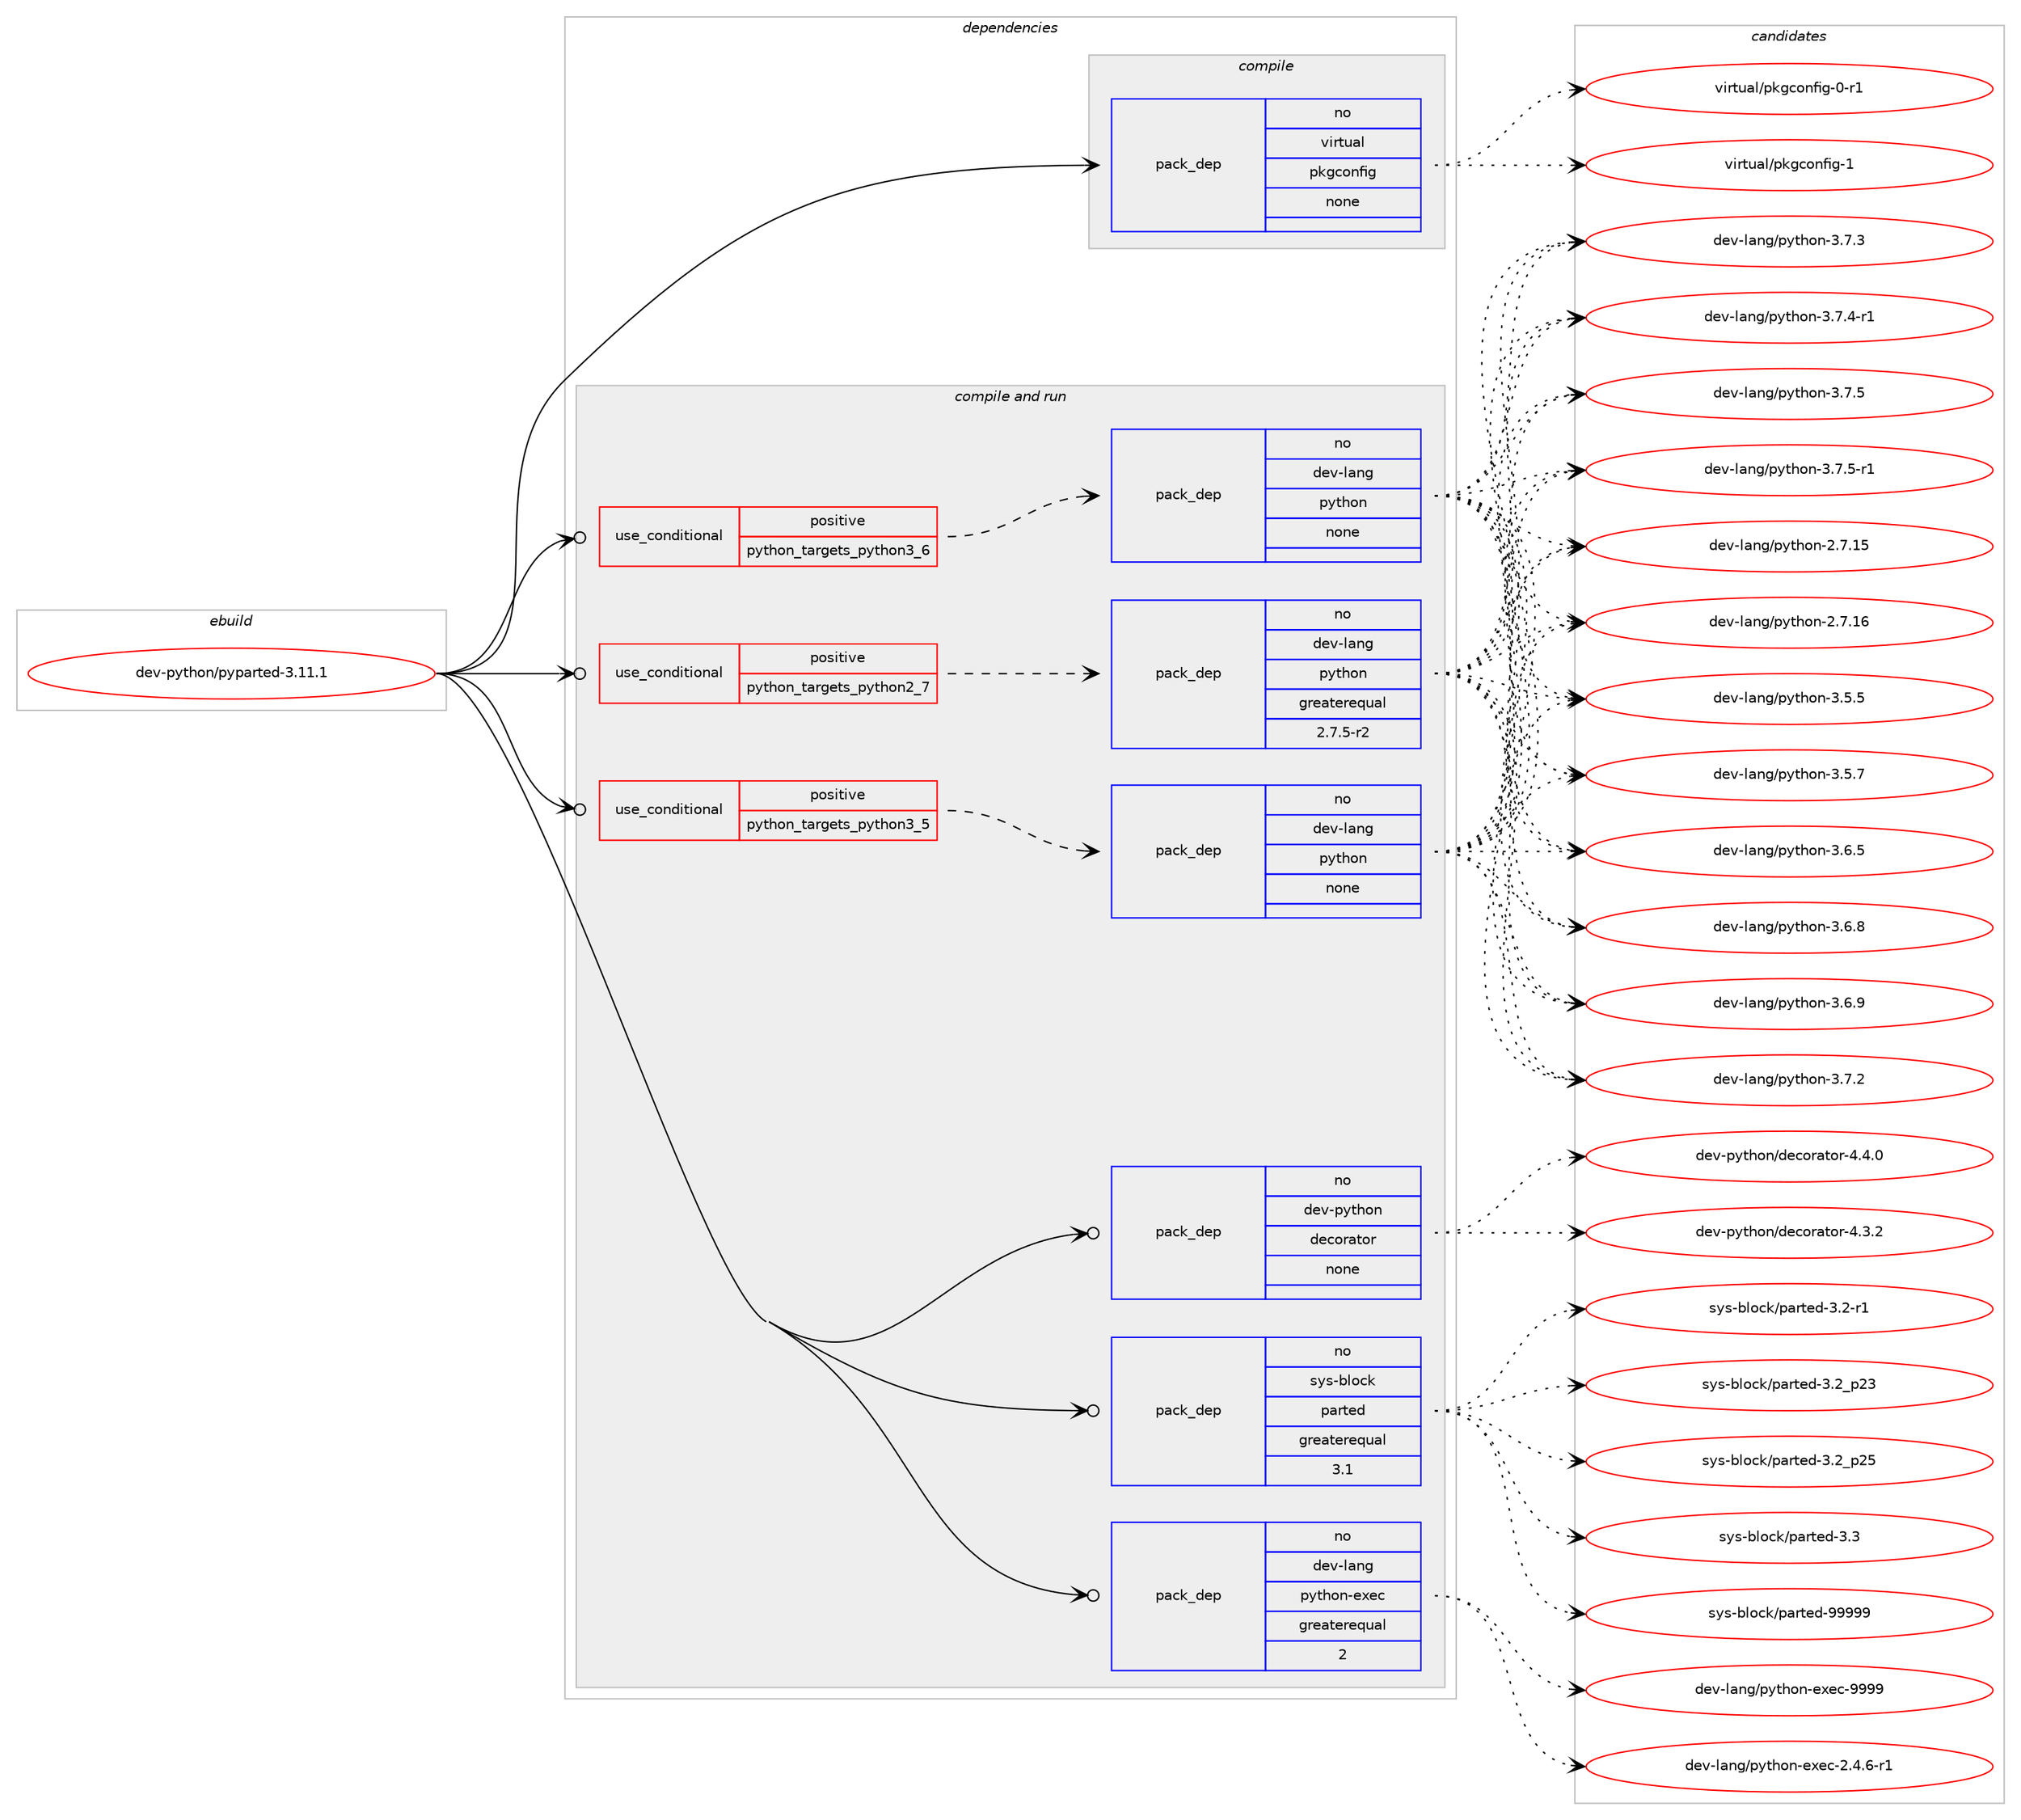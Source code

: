 digraph prolog {

# *************
# Graph options
# *************

newrank=true;
concentrate=true;
compound=true;
graph [rankdir=LR,fontname=Helvetica,fontsize=10,ranksep=1.5];#, ranksep=2.5, nodesep=0.2];
edge  [arrowhead=vee];
node  [fontname=Helvetica,fontsize=10];

# **********
# The ebuild
# **********

subgraph cluster_leftcol {
color=gray;
label=<<i>ebuild</i>>;
id [label="dev-python/pyparted-3.11.1", color=red, width=4, href="../dev-python/pyparted-3.11.1.svg"];
}

# ****************
# The dependencies
# ****************

subgraph cluster_midcol {
color=gray;
label=<<i>dependencies</i>>;
subgraph cluster_compile {
fillcolor="#eeeeee";
style=filled;
label=<<i>compile</i>>;
subgraph pack469292 {
dependency627606 [label=<<TABLE BORDER="0" CELLBORDER="1" CELLSPACING="0" CELLPADDING="4" WIDTH="220"><TR><TD ROWSPAN="6" CELLPADDING="30">pack_dep</TD></TR><TR><TD WIDTH="110">no</TD></TR><TR><TD>virtual</TD></TR><TR><TD>pkgconfig</TD></TR><TR><TD>none</TD></TR><TR><TD></TD></TR></TABLE>>, shape=none, color=blue];
}
id:e -> dependency627606:w [weight=20,style="solid",arrowhead="vee"];
}
subgraph cluster_compileandrun {
fillcolor="#eeeeee";
style=filled;
label=<<i>compile and run</i>>;
subgraph cond146465 {
dependency627607 [label=<<TABLE BORDER="0" CELLBORDER="1" CELLSPACING="0" CELLPADDING="4"><TR><TD ROWSPAN="3" CELLPADDING="10">use_conditional</TD></TR><TR><TD>positive</TD></TR><TR><TD>python_targets_python2_7</TD></TR></TABLE>>, shape=none, color=red];
subgraph pack469293 {
dependency627608 [label=<<TABLE BORDER="0" CELLBORDER="1" CELLSPACING="0" CELLPADDING="4" WIDTH="220"><TR><TD ROWSPAN="6" CELLPADDING="30">pack_dep</TD></TR><TR><TD WIDTH="110">no</TD></TR><TR><TD>dev-lang</TD></TR><TR><TD>python</TD></TR><TR><TD>greaterequal</TD></TR><TR><TD>2.7.5-r2</TD></TR></TABLE>>, shape=none, color=blue];
}
dependency627607:e -> dependency627608:w [weight=20,style="dashed",arrowhead="vee"];
}
id:e -> dependency627607:w [weight=20,style="solid",arrowhead="odotvee"];
subgraph cond146466 {
dependency627609 [label=<<TABLE BORDER="0" CELLBORDER="1" CELLSPACING="0" CELLPADDING="4"><TR><TD ROWSPAN="3" CELLPADDING="10">use_conditional</TD></TR><TR><TD>positive</TD></TR><TR><TD>python_targets_python3_5</TD></TR></TABLE>>, shape=none, color=red];
subgraph pack469294 {
dependency627610 [label=<<TABLE BORDER="0" CELLBORDER="1" CELLSPACING="0" CELLPADDING="4" WIDTH="220"><TR><TD ROWSPAN="6" CELLPADDING="30">pack_dep</TD></TR><TR><TD WIDTH="110">no</TD></TR><TR><TD>dev-lang</TD></TR><TR><TD>python</TD></TR><TR><TD>none</TD></TR><TR><TD></TD></TR></TABLE>>, shape=none, color=blue];
}
dependency627609:e -> dependency627610:w [weight=20,style="dashed",arrowhead="vee"];
}
id:e -> dependency627609:w [weight=20,style="solid",arrowhead="odotvee"];
subgraph cond146467 {
dependency627611 [label=<<TABLE BORDER="0" CELLBORDER="1" CELLSPACING="0" CELLPADDING="4"><TR><TD ROWSPAN="3" CELLPADDING="10">use_conditional</TD></TR><TR><TD>positive</TD></TR><TR><TD>python_targets_python3_6</TD></TR></TABLE>>, shape=none, color=red];
subgraph pack469295 {
dependency627612 [label=<<TABLE BORDER="0" CELLBORDER="1" CELLSPACING="0" CELLPADDING="4" WIDTH="220"><TR><TD ROWSPAN="6" CELLPADDING="30">pack_dep</TD></TR><TR><TD WIDTH="110">no</TD></TR><TR><TD>dev-lang</TD></TR><TR><TD>python</TD></TR><TR><TD>none</TD></TR><TR><TD></TD></TR></TABLE>>, shape=none, color=blue];
}
dependency627611:e -> dependency627612:w [weight=20,style="dashed",arrowhead="vee"];
}
id:e -> dependency627611:w [weight=20,style="solid",arrowhead="odotvee"];
subgraph pack469296 {
dependency627613 [label=<<TABLE BORDER="0" CELLBORDER="1" CELLSPACING="0" CELLPADDING="4" WIDTH="220"><TR><TD ROWSPAN="6" CELLPADDING="30">pack_dep</TD></TR><TR><TD WIDTH="110">no</TD></TR><TR><TD>dev-lang</TD></TR><TR><TD>python-exec</TD></TR><TR><TD>greaterequal</TD></TR><TR><TD>2</TD></TR></TABLE>>, shape=none, color=blue];
}
id:e -> dependency627613:w [weight=20,style="solid",arrowhead="odotvee"];
subgraph pack469297 {
dependency627614 [label=<<TABLE BORDER="0" CELLBORDER="1" CELLSPACING="0" CELLPADDING="4" WIDTH="220"><TR><TD ROWSPAN="6" CELLPADDING="30">pack_dep</TD></TR><TR><TD WIDTH="110">no</TD></TR><TR><TD>dev-python</TD></TR><TR><TD>decorator</TD></TR><TR><TD>none</TD></TR><TR><TD></TD></TR></TABLE>>, shape=none, color=blue];
}
id:e -> dependency627614:w [weight=20,style="solid",arrowhead="odotvee"];
subgraph pack469298 {
dependency627615 [label=<<TABLE BORDER="0" CELLBORDER="1" CELLSPACING="0" CELLPADDING="4" WIDTH="220"><TR><TD ROWSPAN="6" CELLPADDING="30">pack_dep</TD></TR><TR><TD WIDTH="110">no</TD></TR><TR><TD>sys-block</TD></TR><TR><TD>parted</TD></TR><TR><TD>greaterequal</TD></TR><TR><TD>3.1</TD></TR></TABLE>>, shape=none, color=blue];
}
id:e -> dependency627615:w [weight=20,style="solid",arrowhead="odotvee"];
}
subgraph cluster_run {
fillcolor="#eeeeee";
style=filled;
label=<<i>run</i>>;
}
}

# **************
# The candidates
# **************

subgraph cluster_choices {
rank=same;
color=gray;
label=<<i>candidates</i>>;

subgraph choice469292 {
color=black;
nodesep=1;
choice11810511411611797108471121071039911111010210510345484511449 [label="virtual/pkgconfig-0-r1", color=red, width=4,href="../virtual/pkgconfig-0-r1.svg"];
choice1181051141161179710847112107103991111101021051034549 [label="virtual/pkgconfig-1", color=red, width=4,href="../virtual/pkgconfig-1.svg"];
dependency627606:e -> choice11810511411611797108471121071039911111010210510345484511449:w [style=dotted,weight="100"];
dependency627606:e -> choice1181051141161179710847112107103991111101021051034549:w [style=dotted,weight="100"];
}
subgraph choice469293 {
color=black;
nodesep=1;
choice10010111845108971101034711212111610411111045504655464953 [label="dev-lang/python-2.7.15", color=red, width=4,href="../dev-lang/python-2.7.15.svg"];
choice10010111845108971101034711212111610411111045504655464954 [label="dev-lang/python-2.7.16", color=red, width=4,href="../dev-lang/python-2.7.16.svg"];
choice100101118451089711010347112121116104111110455146534653 [label="dev-lang/python-3.5.5", color=red, width=4,href="../dev-lang/python-3.5.5.svg"];
choice100101118451089711010347112121116104111110455146534655 [label="dev-lang/python-3.5.7", color=red, width=4,href="../dev-lang/python-3.5.7.svg"];
choice100101118451089711010347112121116104111110455146544653 [label="dev-lang/python-3.6.5", color=red, width=4,href="../dev-lang/python-3.6.5.svg"];
choice100101118451089711010347112121116104111110455146544656 [label="dev-lang/python-3.6.8", color=red, width=4,href="../dev-lang/python-3.6.8.svg"];
choice100101118451089711010347112121116104111110455146544657 [label="dev-lang/python-3.6.9", color=red, width=4,href="../dev-lang/python-3.6.9.svg"];
choice100101118451089711010347112121116104111110455146554650 [label="dev-lang/python-3.7.2", color=red, width=4,href="../dev-lang/python-3.7.2.svg"];
choice100101118451089711010347112121116104111110455146554651 [label="dev-lang/python-3.7.3", color=red, width=4,href="../dev-lang/python-3.7.3.svg"];
choice1001011184510897110103471121211161041111104551465546524511449 [label="dev-lang/python-3.7.4-r1", color=red, width=4,href="../dev-lang/python-3.7.4-r1.svg"];
choice100101118451089711010347112121116104111110455146554653 [label="dev-lang/python-3.7.5", color=red, width=4,href="../dev-lang/python-3.7.5.svg"];
choice1001011184510897110103471121211161041111104551465546534511449 [label="dev-lang/python-3.7.5-r1", color=red, width=4,href="../dev-lang/python-3.7.5-r1.svg"];
dependency627608:e -> choice10010111845108971101034711212111610411111045504655464953:w [style=dotted,weight="100"];
dependency627608:e -> choice10010111845108971101034711212111610411111045504655464954:w [style=dotted,weight="100"];
dependency627608:e -> choice100101118451089711010347112121116104111110455146534653:w [style=dotted,weight="100"];
dependency627608:e -> choice100101118451089711010347112121116104111110455146534655:w [style=dotted,weight="100"];
dependency627608:e -> choice100101118451089711010347112121116104111110455146544653:w [style=dotted,weight="100"];
dependency627608:e -> choice100101118451089711010347112121116104111110455146544656:w [style=dotted,weight="100"];
dependency627608:e -> choice100101118451089711010347112121116104111110455146544657:w [style=dotted,weight="100"];
dependency627608:e -> choice100101118451089711010347112121116104111110455146554650:w [style=dotted,weight="100"];
dependency627608:e -> choice100101118451089711010347112121116104111110455146554651:w [style=dotted,weight="100"];
dependency627608:e -> choice1001011184510897110103471121211161041111104551465546524511449:w [style=dotted,weight="100"];
dependency627608:e -> choice100101118451089711010347112121116104111110455146554653:w [style=dotted,weight="100"];
dependency627608:e -> choice1001011184510897110103471121211161041111104551465546534511449:w [style=dotted,weight="100"];
}
subgraph choice469294 {
color=black;
nodesep=1;
choice10010111845108971101034711212111610411111045504655464953 [label="dev-lang/python-2.7.15", color=red, width=4,href="../dev-lang/python-2.7.15.svg"];
choice10010111845108971101034711212111610411111045504655464954 [label="dev-lang/python-2.7.16", color=red, width=4,href="../dev-lang/python-2.7.16.svg"];
choice100101118451089711010347112121116104111110455146534653 [label="dev-lang/python-3.5.5", color=red, width=4,href="../dev-lang/python-3.5.5.svg"];
choice100101118451089711010347112121116104111110455146534655 [label="dev-lang/python-3.5.7", color=red, width=4,href="../dev-lang/python-3.5.7.svg"];
choice100101118451089711010347112121116104111110455146544653 [label="dev-lang/python-3.6.5", color=red, width=4,href="../dev-lang/python-3.6.5.svg"];
choice100101118451089711010347112121116104111110455146544656 [label="dev-lang/python-3.6.8", color=red, width=4,href="../dev-lang/python-3.6.8.svg"];
choice100101118451089711010347112121116104111110455146544657 [label="dev-lang/python-3.6.9", color=red, width=4,href="../dev-lang/python-3.6.9.svg"];
choice100101118451089711010347112121116104111110455146554650 [label="dev-lang/python-3.7.2", color=red, width=4,href="../dev-lang/python-3.7.2.svg"];
choice100101118451089711010347112121116104111110455146554651 [label="dev-lang/python-3.7.3", color=red, width=4,href="../dev-lang/python-3.7.3.svg"];
choice1001011184510897110103471121211161041111104551465546524511449 [label="dev-lang/python-3.7.4-r1", color=red, width=4,href="../dev-lang/python-3.7.4-r1.svg"];
choice100101118451089711010347112121116104111110455146554653 [label="dev-lang/python-3.7.5", color=red, width=4,href="../dev-lang/python-3.7.5.svg"];
choice1001011184510897110103471121211161041111104551465546534511449 [label="dev-lang/python-3.7.5-r1", color=red, width=4,href="../dev-lang/python-3.7.5-r1.svg"];
dependency627610:e -> choice10010111845108971101034711212111610411111045504655464953:w [style=dotted,weight="100"];
dependency627610:e -> choice10010111845108971101034711212111610411111045504655464954:w [style=dotted,weight="100"];
dependency627610:e -> choice100101118451089711010347112121116104111110455146534653:w [style=dotted,weight="100"];
dependency627610:e -> choice100101118451089711010347112121116104111110455146534655:w [style=dotted,weight="100"];
dependency627610:e -> choice100101118451089711010347112121116104111110455146544653:w [style=dotted,weight="100"];
dependency627610:e -> choice100101118451089711010347112121116104111110455146544656:w [style=dotted,weight="100"];
dependency627610:e -> choice100101118451089711010347112121116104111110455146544657:w [style=dotted,weight="100"];
dependency627610:e -> choice100101118451089711010347112121116104111110455146554650:w [style=dotted,weight="100"];
dependency627610:e -> choice100101118451089711010347112121116104111110455146554651:w [style=dotted,weight="100"];
dependency627610:e -> choice1001011184510897110103471121211161041111104551465546524511449:w [style=dotted,weight="100"];
dependency627610:e -> choice100101118451089711010347112121116104111110455146554653:w [style=dotted,weight="100"];
dependency627610:e -> choice1001011184510897110103471121211161041111104551465546534511449:w [style=dotted,weight="100"];
}
subgraph choice469295 {
color=black;
nodesep=1;
choice10010111845108971101034711212111610411111045504655464953 [label="dev-lang/python-2.7.15", color=red, width=4,href="../dev-lang/python-2.7.15.svg"];
choice10010111845108971101034711212111610411111045504655464954 [label="dev-lang/python-2.7.16", color=red, width=4,href="../dev-lang/python-2.7.16.svg"];
choice100101118451089711010347112121116104111110455146534653 [label="dev-lang/python-3.5.5", color=red, width=4,href="../dev-lang/python-3.5.5.svg"];
choice100101118451089711010347112121116104111110455146534655 [label="dev-lang/python-3.5.7", color=red, width=4,href="../dev-lang/python-3.5.7.svg"];
choice100101118451089711010347112121116104111110455146544653 [label="dev-lang/python-3.6.5", color=red, width=4,href="../dev-lang/python-3.6.5.svg"];
choice100101118451089711010347112121116104111110455146544656 [label="dev-lang/python-3.6.8", color=red, width=4,href="../dev-lang/python-3.6.8.svg"];
choice100101118451089711010347112121116104111110455146544657 [label="dev-lang/python-3.6.9", color=red, width=4,href="../dev-lang/python-3.6.9.svg"];
choice100101118451089711010347112121116104111110455146554650 [label="dev-lang/python-3.7.2", color=red, width=4,href="../dev-lang/python-3.7.2.svg"];
choice100101118451089711010347112121116104111110455146554651 [label="dev-lang/python-3.7.3", color=red, width=4,href="../dev-lang/python-3.7.3.svg"];
choice1001011184510897110103471121211161041111104551465546524511449 [label="dev-lang/python-3.7.4-r1", color=red, width=4,href="../dev-lang/python-3.7.4-r1.svg"];
choice100101118451089711010347112121116104111110455146554653 [label="dev-lang/python-3.7.5", color=red, width=4,href="../dev-lang/python-3.7.5.svg"];
choice1001011184510897110103471121211161041111104551465546534511449 [label="dev-lang/python-3.7.5-r1", color=red, width=4,href="../dev-lang/python-3.7.5-r1.svg"];
dependency627612:e -> choice10010111845108971101034711212111610411111045504655464953:w [style=dotted,weight="100"];
dependency627612:e -> choice10010111845108971101034711212111610411111045504655464954:w [style=dotted,weight="100"];
dependency627612:e -> choice100101118451089711010347112121116104111110455146534653:w [style=dotted,weight="100"];
dependency627612:e -> choice100101118451089711010347112121116104111110455146534655:w [style=dotted,weight="100"];
dependency627612:e -> choice100101118451089711010347112121116104111110455146544653:w [style=dotted,weight="100"];
dependency627612:e -> choice100101118451089711010347112121116104111110455146544656:w [style=dotted,weight="100"];
dependency627612:e -> choice100101118451089711010347112121116104111110455146544657:w [style=dotted,weight="100"];
dependency627612:e -> choice100101118451089711010347112121116104111110455146554650:w [style=dotted,weight="100"];
dependency627612:e -> choice100101118451089711010347112121116104111110455146554651:w [style=dotted,weight="100"];
dependency627612:e -> choice1001011184510897110103471121211161041111104551465546524511449:w [style=dotted,weight="100"];
dependency627612:e -> choice100101118451089711010347112121116104111110455146554653:w [style=dotted,weight="100"];
dependency627612:e -> choice1001011184510897110103471121211161041111104551465546534511449:w [style=dotted,weight="100"];
}
subgraph choice469296 {
color=black;
nodesep=1;
choice10010111845108971101034711212111610411111045101120101994550465246544511449 [label="dev-lang/python-exec-2.4.6-r1", color=red, width=4,href="../dev-lang/python-exec-2.4.6-r1.svg"];
choice10010111845108971101034711212111610411111045101120101994557575757 [label="dev-lang/python-exec-9999", color=red, width=4,href="../dev-lang/python-exec-9999.svg"];
dependency627613:e -> choice10010111845108971101034711212111610411111045101120101994550465246544511449:w [style=dotted,weight="100"];
dependency627613:e -> choice10010111845108971101034711212111610411111045101120101994557575757:w [style=dotted,weight="100"];
}
subgraph choice469297 {
color=black;
nodesep=1;
choice10010111845112121116104111110471001019911111497116111114455246514650 [label="dev-python/decorator-4.3.2", color=red, width=4,href="../dev-python/decorator-4.3.2.svg"];
choice10010111845112121116104111110471001019911111497116111114455246524648 [label="dev-python/decorator-4.4.0", color=red, width=4,href="../dev-python/decorator-4.4.0.svg"];
dependency627614:e -> choice10010111845112121116104111110471001019911111497116111114455246514650:w [style=dotted,weight="100"];
dependency627614:e -> choice10010111845112121116104111110471001019911111497116111114455246524648:w [style=dotted,weight="100"];
}
subgraph choice469298 {
color=black;
nodesep=1;
choice1151211154598108111991074711297114116101100455146504511449 [label="sys-block/parted-3.2-r1", color=red, width=4,href="../sys-block/parted-3.2-r1.svg"];
choice115121115459810811199107471129711411610110045514650951125051 [label="sys-block/parted-3.2_p23", color=red, width=4,href="../sys-block/parted-3.2_p23.svg"];
choice115121115459810811199107471129711411610110045514650951125053 [label="sys-block/parted-3.2_p25", color=red, width=4,href="../sys-block/parted-3.2_p25.svg"];
choice115121115459810811199107471129711411610110045514651 [label="sys-block/parted-3.3", color=red, width=4,href="../sys-block/parted-3.3.svg"];
choice1151211154598108111991074711297114116101100455757575757 [label="sys-block/parted-99999", color=red, width=4,href="../sys-block/parted-99999.svg"];
dependency627615:e -> choice1151211154598108111991074711297114116101100455146504511449:w [style=dotted,weight="100"];
dependency627615:e -> choice115121115459810811199107471129711411610110045514650951125051:w [style=dotted,weight="100"];
dependency627615:e -> choice115121115459810811199107471129711411610110045514650951125053:w [style=dotted,weight="100"];
dependency627615:e -> choice115121115459810811199107471129711411610110045514651:w [style=dotted,weight="100"];
dependency627615:e -> choice1151211154598108111991074711297114116101100455757575757:w [style=dotted,weight="100"];
}
}

}
